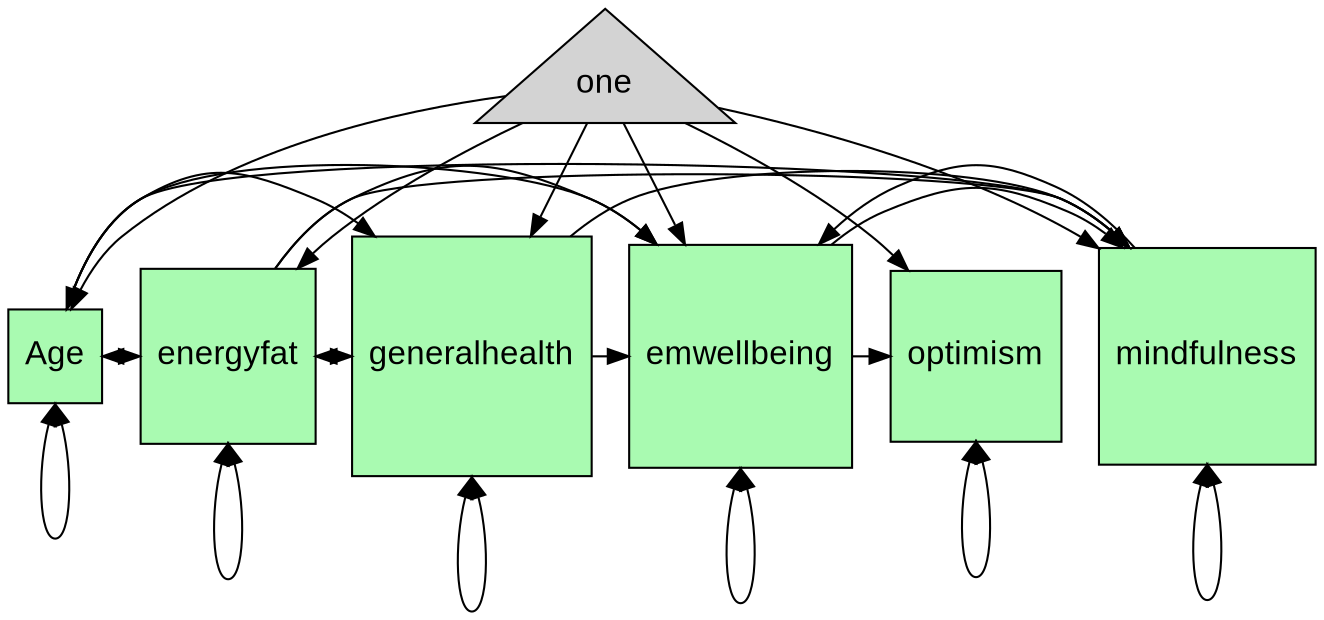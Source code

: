 digraph "RandIndirectEmWellBeing" {
	 node [style=filled, fontname="Arial", fontsize=16];
 	 /* Manifest Variables */
 	 { rank = max; Age; energyfat; emwellbeing; generalhealth; mindfulness; optimism }
	 Age [shape=square, fillcolor="#a9fab1", height=0.5, width=0.5];
	 energyfat [shape=square, fillcolor="#a9fab1", height=0.5, width=0.5];
	 emwellbeing [shape=square, fillcolor="#a9fab1", height=0.5, width=0.5];
	 generalhealth [shape=square, fillcolor="#a9fab1", height=0.5, width=0.5];
	 mindfulness [shape=square, fillcolor="#a9fab1", height=0.5, width=0.5];
	 optimism [shape=square, fillcolor="#a9fab1", height=0.5, width=0.5];
/* Means */
	 one [shape=triangle];
/* Paths */
	 Age -> emwellbeing[dir=forward];
	 Age -> mindfulness[dir=forward];
	 energyfat -> emwellbeing[dir=forward];
	 energyfat -> mindfulness[dir=forward];
	 emwellbeing -> mindfulness[dir=forward];
	 emwellbeing -> optimism[dir=forward];
	 generalhealth -> emwellbeing[dir=forward];
	 generalhealth -> mindfulness[dir=forward];
	 mindfulness -> emwellbeing[dir=forward];
	 Age -> Age[dir=both, headport=s, tailport=s];
	 Age -> energyfat[dir=both];
	 Age -> generalhealth[dir=both];
	 energyfat -> energyfat[dir=both, headport=s, tailport=s];
	 energyfat -> generalhealth[dir=both];
	 emwellbeing -> emwellbeing[dir=both, headport=s, tailport=s];
	 generalhealth -> generalhealth[dir=both, headport=s, tailport=s];
	 mindfulness -> mindfulness[dir=both, headport=s, tailport=s];
	 optimism -> optimism[dir=both, headport=s, tailport=s];
	 one -> Age[dir=forward];
	 one -> energyfat[dir=forward];
	 one -> emwellbeing[dir=forward];
	 one -> generalhealth[dir=forward];
	 one -> mindfulness[dir=forward];
	 one -> optimism[dir=forward];
}
